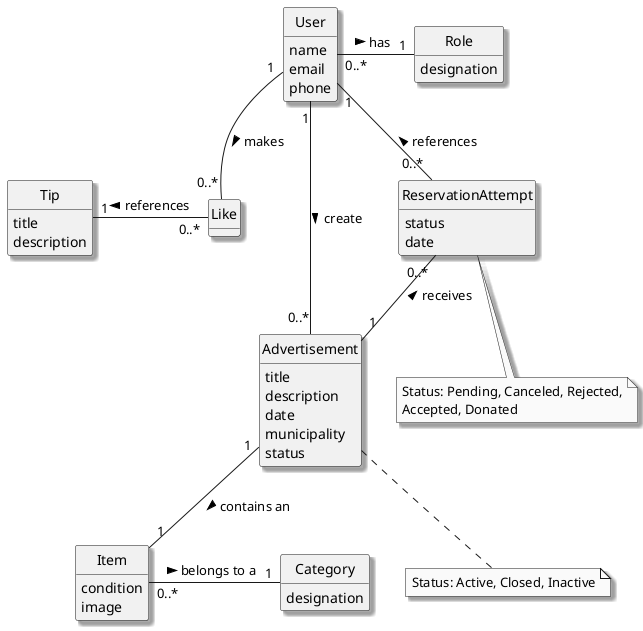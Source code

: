 

@startuml
skinparam monochrome true
skinparam packageStyle rectangle
skinparam shadowing true
'skinparam linetype ortho
skinparam classAttributeIconSize 0
hide circle
hide methods
'left to right direction

class User {
    name
    email
    phone
}

class Role {
    designation
}

class Item {
    condition
    image
}

class Category {
    designation
}

class Advertisement{
    title
    description
    date
    municipality
    status
    '(active, closed)
}

class ReservationAttempt {
    status
    '(pending, canceled, rejected, accepted, donated)
    date
}


class Tip {
    title
    description
}

class Like {
}

note bottom of ReservationAttempt
Status: Pending, Canceled, Rejected,
Accepted, Donated
endnote

note bottom of Advertisement
Status: Active, Closed, Inactive
endnote

Item "0..*" -left- "1" Category : belongs to a \t >
Advertisement "1" -- "1" Item : contains an \t >
User "1" -- "0..*" Advertisement : create >
User "1" -- "0..*" ReservationAttempt : references <
ReservationAttempt "0..*" -- "1" Advertisement : receives <
User "1" -- "0..*" Like : makes >
Like "0..*" -left- "1" Tip : references >
User "0..*" - "1" Role : has \t >
@enduml